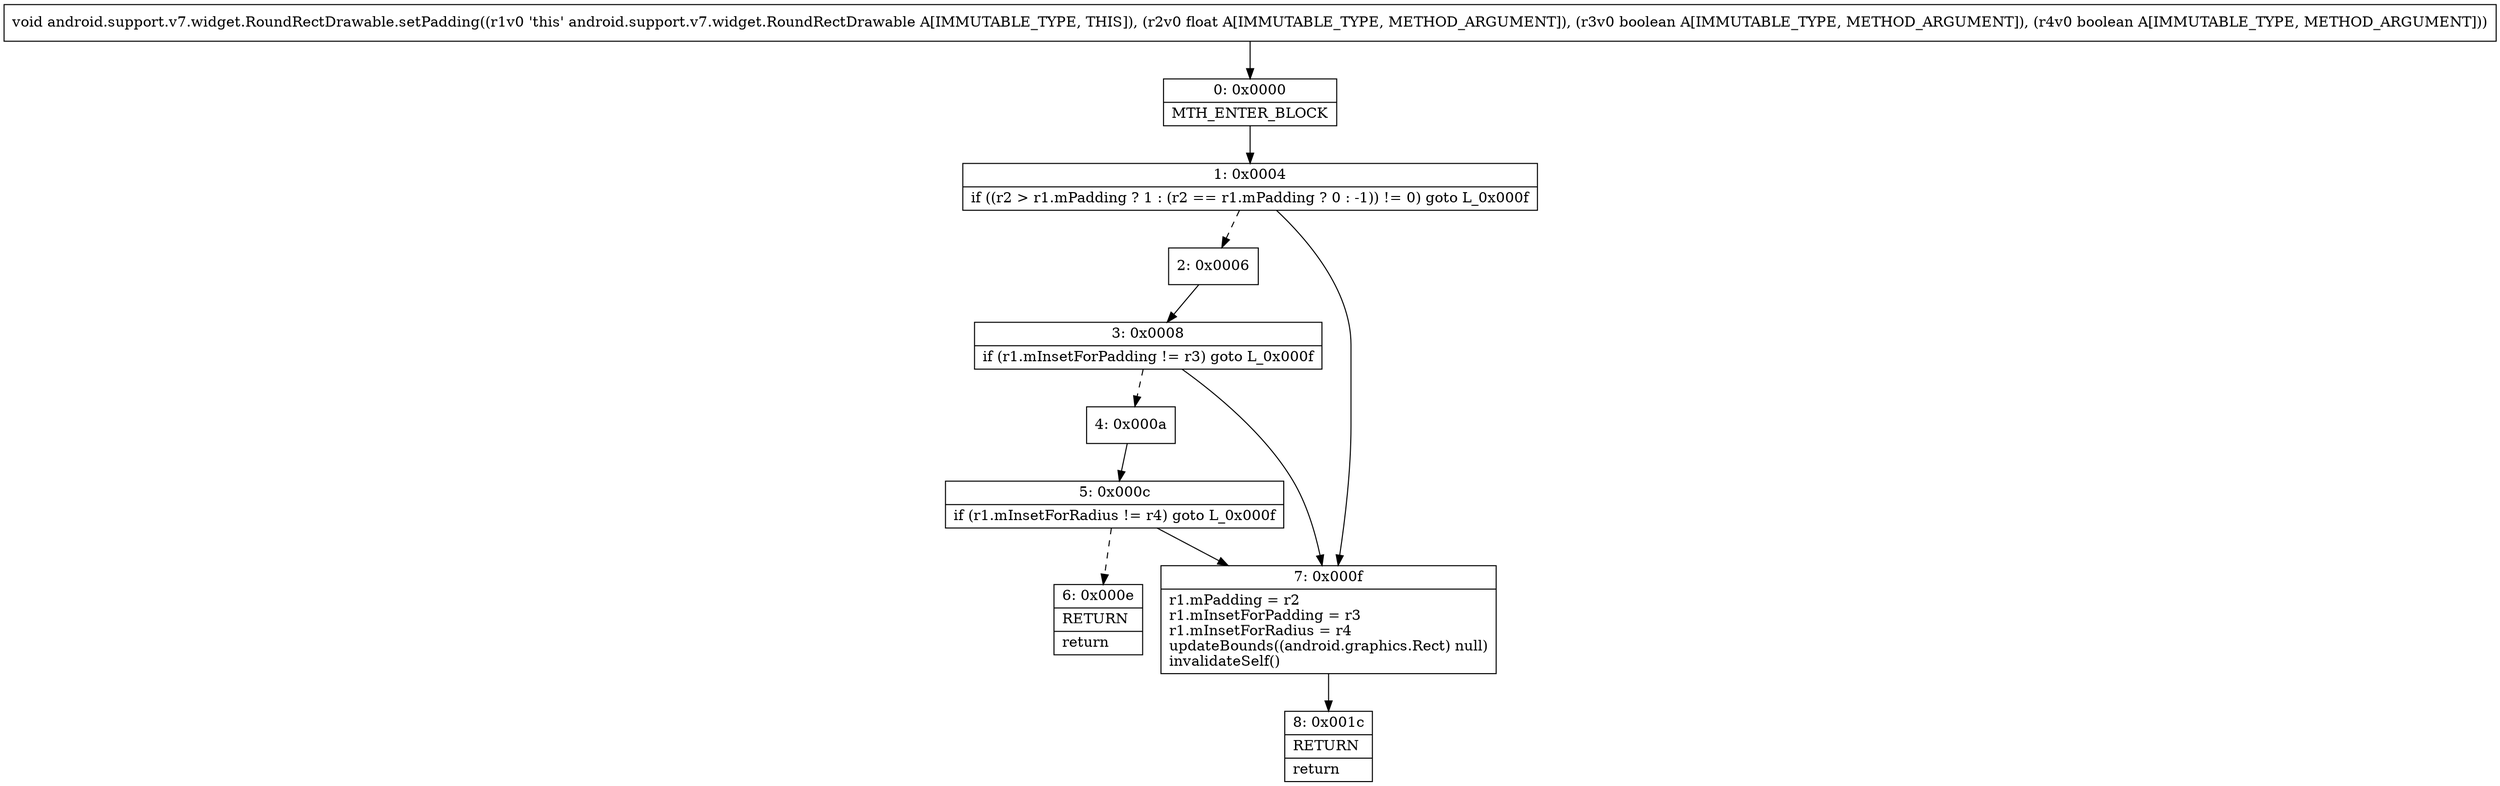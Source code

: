 digraph "CFG forandroid.support.v7.widget.RoundRectDrawable.setPadding(FZZ)V" {
Node_0 [shape=record,label="{0\:\ 0x0000|MTH_ENTER_BLOCK\l}"];
Node_1 [shape=record,label="{1\:\ 0x0004|if ((r2 \> r1.mPadding ? 1 : (r2 == r1.mPadding ? 0 : \-1)) != 0) goto L_0x000f\l}"];
Node_2 [shape=record,label="{2\:\ 0x0006}"];
Node_3 [shape=record,label="{3\:\ 0x0008|if (r1.mInsetForPadding != r3) goto L_0x000f\l}"];
Node_4 [shape=record,label="{4\:\ 0x000a}"];
Node_5 [shape=record,label="{5\:\ 0x000c|if (r1.mInsetForRadius != r4) goto L_0x000f\l}"];
Node_6 [shape=record,label="{6\:\ 0x000e|RETURN\l|return\l}"];
Node_7 [shape=record,label="{7\:\ 0x000f|r1.mPadding = r2\lr1.mInsetForPadding = r3\lr1.mInsetForRadius = r4\lupdateBounds((android.graphics.Rect) null)\linvalidateSelf()\l}"];
Node_8 [shape=record,label="{8\:\ 0x001c|RETURN\l|return\l}"];
MethodNode[shape=record,label="{void android.support.v7.widget.RoundRectDrawable.setPadding((r1v0 'this' android.support.v7.widget.RoundRectDrawable A[IMMUTABLE_TYPE, THIS]), (r2v0 float A[IMMUTABLE_TYPE, METHOD_ARGUMENT]), (r3v0 boolean A[IMMUTABLE_TYPE, METHOD_ARGUMENT]), (r4v0 boolean A[IMMUTABLE_TYPE, METHOD_ARGUMENT])) }"];
MethodNode -> Node_0;
Node_0 -> Node_1;
Node_1 -> Node_2[style=dashed];
Node_1 -> Node_7;
Node_2 -> Node_3;
Node_3 -> Node_4[style=dashed];
Node_3 -> Node_7;
Node_4 -> Node_5;
Node_5 -> Node_6[style=dashed];
Node_5 -> Node_7;
Node_7 -> Node_8;
}


